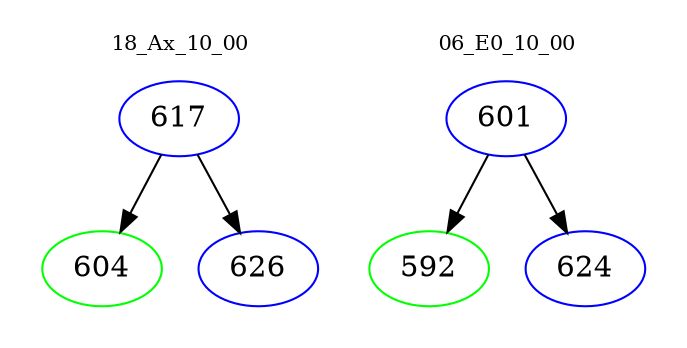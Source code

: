 digraph{
subgraph cluster_0 {
color = white
label = "18_Ax_10_00";
fontsize=10;
T0_617 [label="617", color="blue"]
T0_617 -> T0_604 [color="black"]
T0_604 [label="604", color="green"]
T0_617 -> T0_626 [color="black"]
T0_626 [label="626", color="blue"]
}
subgraph cluster_1 {
color = white
label = "06_E0_10_00";
fontsize=10;
T1_601 [label="601", color="blue"]
T1_601 -> T1_592 [color="black"]
T1_592 [label="592", color="green"]
T1_601 -> T1_624 [color="black"]
T1_624 [label="624", color="blue"]
}
}
